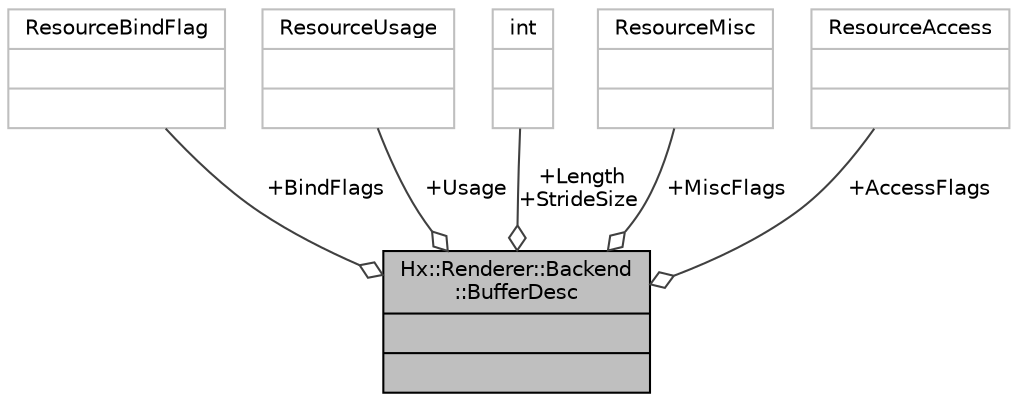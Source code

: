 digraph "Hx::Renderer::Backend::BufferDesc"
{
  edge [fontname="Helvetica",fontsize="10",labelfontname="Helvetica",labelfontsize="10"];
  node [fontname="Helvetica",fontsize="10",shape=record];
  Node1 [label="{Hx::Renderer::Backend\l::BufferDesc\n||}",height=0.2,width=0.4,color="black", fillcolor="grey75", style="filled", fontcolor="black"];
  Node2 -> Node1 [color="grey25",fontsize="10",style="solid",label=" +BindFlags" ,arrowhead="odiamond",fontname="Helvetica"];
  Node2 [label="{ResourceBindFlag\n||}",height=0.2,width=0.4,color="grey75", fillcolor="white", style="filled"];
  Node3 -> Node1 [color="grey25",fontsize="10",style="solid",label=" +Usage" ,arrowhead="odiamond",fontname="Helvetica"];
  Node3 [label="{ResourceUsage\n||}",height=0.2,width=0.4,color="grey75", fillcolor="white", style="filled"];
  Node4 -> Node1 [color="grey25",fontsize="10",style="solid",label=" +Length\n+StrideSize" ,arrowhead="odiamond",fontname="Helvetica"];
  Node4 [label="{int\n||}",height=0.2,width=0.4,color="grey75", fillcolor="white", style="filled"];
  Node5 -> Node1 [color="grey25",fontsize="10",style="solid",label=" +MiscFlags" ,arrowhead="odiamond",fontname="Helvetica"];
  Node5 [label="{ResourceMisc\n||}",height=0.2,width=0.4,color="grey75", fillcolor="white", style="filled"];
  Node6 -> Node1 [color="grey25",fontsize="10",style="solid",label=" +AccessFlags" ,arrowhead="odiamond",fontname="Helvetica"];
  Node6 [label="{ResourceAccess\n||}",height=0.2,width=0.4,color="grey75", fillcolor="white", style="filled"];
}
